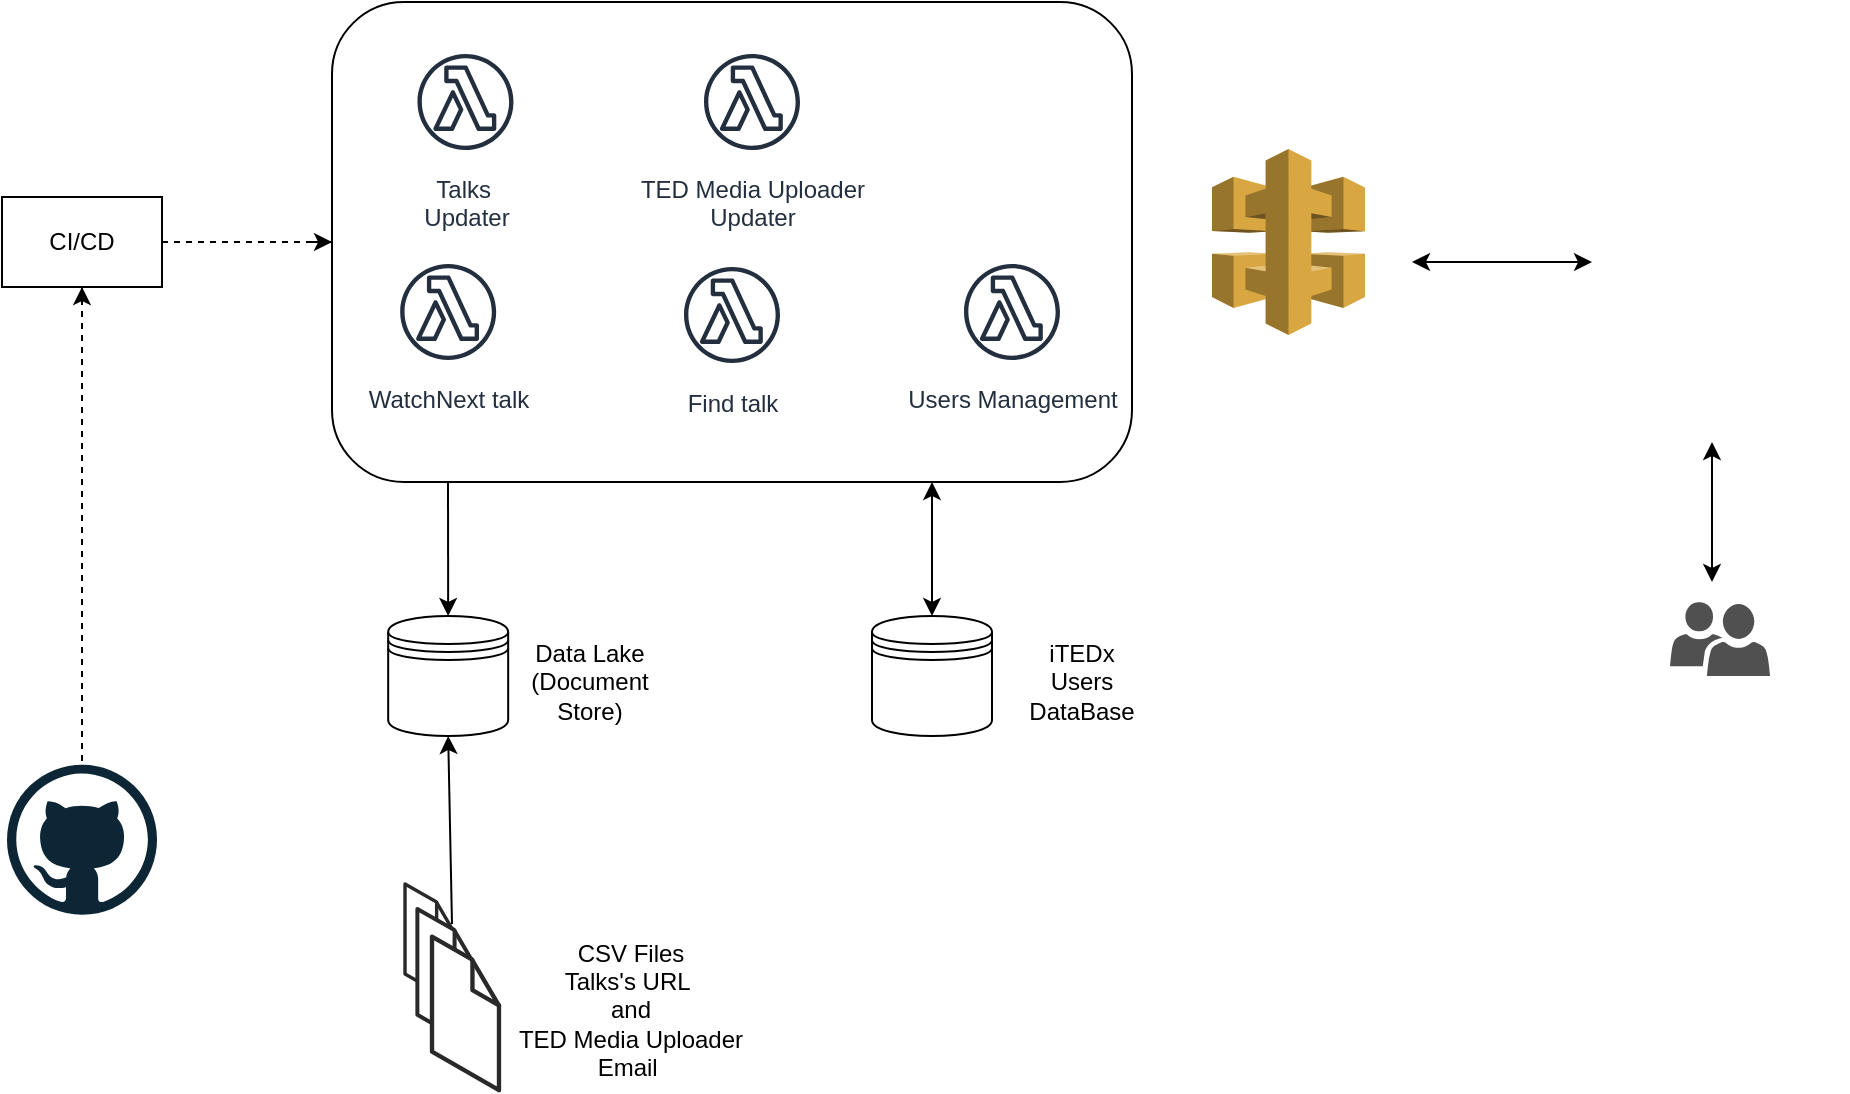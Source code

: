 <mxfile version="13.1.1" type="github">
  <diagram id="xSwQsNHX_a4bN7xJ4ANp" name="Page-1">
    <mxGraphModel dx="1422" dy="762" grid="1" gridSize="10" guides="1" tooltips="1" connect="1" arrows="1" fold="1" page="1" pageScale="1" pageWidth="827" pageHeight="1169" math="0" shadow="0">
      <root>
        <mxCell id="0" />
        <mxCell id="1" parent="0" />
        <mxCell id="nG0uS29rBAO2VkAjnScJ-1" value="" style="dashed=0;outlineConnect=0;html=1;align=center;labelPosition=center;verticalLabelPosition=bottom;verticalAlign=top;shape=mxgraph.weblogos.github" parent="1" vertex="1">
          <mxGeometry x="37.5" y="421.33" width="75" height="75" as="geometry" />
        </mxCell>
        <mxCell id="nG0uS29rBAO2VkAjnScJ-2" value="" style="rounded=1;whiteSpace=wrap;html=1;" parent="1" vertex="1">
          <mxGeometry x="200" y="40" width="400" height="240" as="geometry" />
        </mxCell>
        <mxCell id="nG0uS29rBAO2VkAjnScJ-10" value="WatchNext talk" style="outlineConnect=0;fontColor=#232F3E;gradientColor=none;strokeColor=#232F3E;fillColor=#ffffff;dashed=0;verticalLabelPosition=bottom;verticalAlign=top;align=center;html=1;fontSize=12;fontStyle=0;aspect=fixed;shape=mxgraph.aws4.resourceIcon;resIcon=mxgraph.aws4.lambda_function;" parent="1" vertex="1">
          <mxGeometry x="228.09" y="165" width="60" height="60" as="geometry" />
        </mxCell>
        <mxCell id="nG0uS29rBAO2VkAjnScJ-17" value="Find talk" style="outlineConnect=0;fontColor=#232F3E;gradientColor=none;strokeColor=#232F3E;fillColor=#ffffff;dashed=0;verticalLabelPosition=bottom;verticalAlign=top;align=center;html=1;fontSize=12;fontStyle=0;aspect=fixed;shape=mxgraph.aws4.resourceIcon;resIcon=mxgraph.aws4.lambda_function;" parent="1" vertex="1">
          <mxGeometry x="370.0" y="166.5" width="60" height="60" as="geometry" />
        </mxCell>
        <mxCell id="nG0uS29rBAO2VkAjnScJ-20" value="" style="shape=image;html=1;verticalAlign=top;verticalLabelPosition=bottom;labelBackgroundColor=#ffffff;imageAspect=0;aspect=fixed;image=https://cdn2.iconfinder.com/data/icons/freecns-cumulus/16/519964-027_Smartphone-128.png" parent="1" vertex="1">
          <mxGeometry x="830" y="120" width="128" height="128" as="geometry" />
        </mxCell>
        <mxCell id="nG0uS29rBAO2VkAjnScJ-22" value="" style="outlineConnect=0;dashed=0;verticalLabelPosition=bottom;verticalAlign=top;align=center;html=1;shape=mxgraph.aws3.api_gateway;fillColor=#D9A741;gradientColor=none;" parent="1" vertex="1">
          <mxGeometry x="640" y="113.5" width="76.5" height="93" as="geometry" />
        </mxCell>
        <mxCell id="nG0uS29rBAO2VkAjnScJ-23" value="" style="endArrow=classic;startArrow=classic;html=1;entryX=0;entryY=0.391;entryDx=0;entryDy=0;entryPerimeter=0;" parent="1" target="nG0uS29rBAO2VkAjnScJ-20" edge="1">
          <mxGeometry width="50" height="50" relative="1" as="geometry">
            <mxPoint x="740" y="170" as="sourcePoint" />
            <mxPoint x="670" y="270" as="targetPoint" />
          </mxGeometry>
        </mxCell>
        <mxCell id="nG0uS29rBAO2VkAjnScJ-24" value="" style="endArrow=classic;startArrow=classic;html=1;" parent="1" edge="1">
          <mxGeometry width="50" height="50" relative="1" as="geometry">
            <mxPoint x="890" y="330" as="sourcePoint" />
            <mxPoint x="890" y="260" as="targetPoint" />
          </mxGeometry>
        </mxCell>
        <mxCell id="nG0uS29rBAO2VkAjnScJ-25" value="" style="pointerEvents=1;shadow=0;dashed=0;html=1;strokeColor=none;labelPosition=center;verticalLabelPosition=bottom;verticalAlign=top;align=center;fillColor=#505050;shape=mxgraph.mscae.intune.user_group" parent="1" vertex="1">
          <mxGeometry x="869" y="340" width="50" height="37" as="geometry" />
        </mxCell>
        <mxCell id="nG0uS29rBAO2VkAjnScJ-27" value="" style="endArrow=classic;html=1;entryX=0.5;entryY=0;entryDx=0;entryDy=0;" parent="1" target="nG0uS29rBAO2VkAjnScJ-29" edge="1">
          <mxGeometry width="50" height="50" relative="1" as="geometry">
            <mxPoint x="258" y="280" as="sourcePoint" />
            <mxPoint x="253" y="340" as="targetPoint" />
          </mxGeometry>
        </mxCell>
        <mxCell id="nG0uS29rBAO2VkAjnScJ-29" value="" style="shape=datastore;whiteSpace=wrap;html=1;" parent="1" vertex="1">
          <mxGeometry x="228.09" y="347" width="60" height="60" as="geometry" />
        </mxCell>
        <mxCell id="nG0uS29rBAO2VkAjnScJ-32" value="" style="shape=datastore;whiteSpace=wrap;html=1;" parent="1" vertex="1">
          <mxGeometry x="470" y="347" width="60" height="60" as="geometry" />
        </mxCell>
        <mxCell id="nG0uS29rBAO2VkAjnScJ-36" value="" style="verticalLabelPosition=bottom;html=1;verticalAlign=top;strokeWidth=1;align=center;outlineConnect=0;dashed=0;outlineConnect=0;shape=mxgraph.aws3d.file;aspect=fixed;strokeColor=#292929;" parent="1" vertex="1">
          <mxGeometry x="236.51" y="481" width="26.18" height="60" as="geometry" />
        </mxCell>
        <mxCell id="nG0uS29rBAO2VkAjnScJ-37" value="" style="verticalLabelPosition=bottom;html=1;verticalAlign=top;strokeWidth=1;align=center;outlineConnect=0;dashed=0;outlineConnect=0;shape=mxgraph.aws3d.file;aspect=fixed;strokeColor=#292929;" parent="1" vertex="1">
          <mxGeometry x="242.69" y="493.5" width="30.8" height="70.6" as="geometry" />
        </mxCell>
        <mxCell id="nG0uS29rBAO2VkAjnScJ-38" value="" style="verticalLabelPosition=bottom;html=1;verticalAlign=top;strokeWidth=1;align=center;outlineConnect=0;dashed=0;outlineConnect=0;shape=mxgraph.aws3d.file;aspect=fixed;strokeColor=#292929;" parent="1" vertex="1">
          <mxGeometry x="250" y="507.33" width="33.49" height="76.77" as="geometry" />
        </mxCell>
        <mxCell id="nG0uS29rBAO2VkAjnScJ-40" value="" style="endArrow=classic;html=1;entryX=0.5;entryY=1;entryDx=0;entryDy=0;exitX=0.562;exitY=0.106;exitDx=0;exitDy=0;exitPerimeter=0;" parent="1" source="nG0uS29rBAO2VkAjnScJ-37" target="nG0uS29rBAO2VkAjnScJ-29" edge="1">
          <mxGeometry width="50" height="50" relative="1" as="geometry">
            <mxPoint x="309" y="480" as="sourcePoint" />
            <mxPoint x="289" y="430" as="targetPoint" />
          </mxGeometry>
        </mxCell>
        <mxCell id="nG0uS29rBAO2VkAjnScJ-41" value="Data Lake&lt;br&gt;(Document Store)" style="text;html=1;strokeColor=none;fillColor=none;align=center;verticalAlign=middle;whiteSpace=wrap;rounded=0;" parent="1" vertex="1">
          <mxGeometry x="309" y="370" width="40" height="20" as="geometry" />
        </mxCell>
        <mxCell id="nG0uS29rBAO2VkAjnScJ-42" value="iTEDx&lt;br&gt;Users DataBase" style="text;html=1;strokeColor=none;fillColor=none;align=center;verticalAlign=middle;whiteSpace=wrap;rounded=0;" parent="1" vertex="1">
          <mxGeometry x="555" y="370" width="40" height="20" as="geometry" />
        </mxCell>
        <mxCell id="nG0uS29rBAO2VkAjnScJ-43" value="" style="endArrow=classic;startArrow=classic;html=1;entryX=0.75;entryY=1;entryDx=0;entryDy=0;" parent="1" source="nG0uS29rBAO2VkAjnScJ-32" target="nG0uS29rBAO2VkAjnScJ-2" edge="1">
          <mxGeometry width="50" height="50" relative="1" as="geometry">
            <mxPoint x="290" y="420" as="sourcePoint" />
            <mxPoint x="564" y="250" as="targetPoint" />
          </mxGeometry>
        </mxCell>
        <mxCell id="nG0uS29rBAO2VkAjnScJ-44" value="CI/CD" style="rounded=0;whiteSpace=wrap;html=1;" parent="1" vertex="1">
          <mxGeometry x="35" y="137.5" width="80" height="45" as="geometry" />
        </mxCell>
        <mxCell id="nG0uS29rBAO2VkAjnScJ-47" value="" style="endArrow=none;dashed=1;html=1;exitX=0.5;exitY=1;exitDx=0;exitDy=0;" parent="1" source="nG0uS29rBAO2VkAjnScJ-44" target="nG0uS29rBAO2VkAjnScJ-1" edge="1">
          <mxGeometry width="50" height="50" relative="1" as="geometry">
            <mxPoint x="60" y="800" as="sourcePoint" />
            <mxPoint x="110" y="750" as="targetPoint" />
          </mxGeometry>
        </mxCell>
        <mxCell id="nG0uS29rBAO2VkAjnScJ-48" value="" style="endArrow=none;dashed=1;html=1;entryX=0;entryY=0.5;entryDx=0;entryDy=0;exitX=1;exitY=0.5;exitDx=0;exitDy=0;" parent="1" source="nG0uS29rBAO2VkAjnScJ-44" target="nG0uS29rBAO2VkAjnScJ-2" edge="1">
          <mxGeometry width="50" height="50" relative="1" as="geometry">
            <mxPoint x="140" y="220" as="sourcePoint" />
            <mxPoint x="190" y="170" as="targetPoint" />
          </mxGeometry>
        </mxCell>
        <mxCell id="nG0uS29rBAO2VkAjnScJ-51" value="" style="endArrow=classic;html=1;entryX=0.5;entryY=1;entryDx=0;entryDy=0;" parent="1" target="nG0uS29rBAO2VkAjnScJ-44" edge="1">
          <mxGeometry width="50" height="50" relative="1" as="geometry">
            <mxPoint x="75" y="190" as="sourcePoint" />
            <mxPoint x="650" y="360" as="targetPoint" />
          </mxGeometry>
        </mxCell>
        <mxCell id="nG0uS29rBAO2VkAjnScJ-52" value="" style="endArrow=classic;html=1;entryX=0;entryY=0.5;entryDx=0;entryDy=0;" parent="1" target="nG0uS29rBAO2VkAjnScJ-2" edge="1">
          <mxGeometry width="50" height="50" relative="1" as="geometry">
            <mxPoint x="190" y="160" as="sourcePoint" />
            <mxPoint x="690" y="320" as="targetPoint" />
          </mxGeometry>
        </mxCell>
        <mxCell id="CVi55QZ7pKu7Utjj4PKd-9" value="CSV Files&lt;br&gt;Talks&#39;s URL&amp;nbsp;&lt;br&gt;and&lt;br&gt;TED Media Uploader&lt;br&gt;Email&amp;nbsp;" style="text;html=1;align=center;verticalAlign=middle;resizable=0;points=[];autosize=1;" vertex="1" parent="1">
          <mxGeometry x="284" y="504.1" width="130" height="80" as="geometry" />
        </mxCell>
        <mxCell id="CVi55QZ7pKu7Utjj4PKd-11" value="Users Management&lt;br&gt;" style="outlineConnect=0;fontColor=#232F3E;gradientColor=none;strokeColor=#232F3E;fillColor=#ffffff;dashed=0;verticalLabelPosition=bottom;verticalAlign=top;align=center;html=1;fontSize=12;fontStyle=0;aspect=fixed;shape=mxgraph.aws4.resourceIcon;resIcon=mxgraph.aws4.lambda_function;" vertex="1" parent="1">
          <mxGeometry x="510.0" y="165" width="60" height="60" as="geometry" />
        </mxCell>
        <mxCell id="CVi55QZ7pKu7Utjj4PKd-18" value="Talks&amp;nbsp;&lt;br&gt;Updater" style="outlineConnect=0;fontColor=#232F3E;gradientColor=none;strokeColor=#232F3E;fillColor=#ffffff;dashed=0;verticalLabelPosition=bottom;verticalAlign=top;align=center;html=1;fontSize=12;fontStyle=0;aspect=fixed;shape=mxgraph.aws4.resourceIcon;resIcon=mxgraph.aws4.lambda_function;" vertex="1" parent="1">
          <mxGeometry x="236.74" y="60" width="60" height="60" as="geometry" />
        </mxCell>
        <mxCell id="CVi55QZ7pKu7Utjj4PKd-27" value="TED Media Uploader &lt;br&gt;Updater" style="outlineConnect=0;fontColor=#232F3E;gradientColor=none;strokeColor=#232F3E;fillColor=#ffffff;dashed=0;verticalLabelPosition=bottom;verticalAlign=top;align=center;html=1;fontSize=12;fontStyle=0;aspect=fixed;shape=mxgraph.aws4.resourceIcon;resIcon=mxgraph.aws4.lambda_function;" vertex="1" parent="1">
          <mxGeometry x="380.0" y="60" width="60" height="60" as="geometry" />
        </mxCell>
      </root>
    </mxGraphModel>
  </diagram>
</mxfile>
